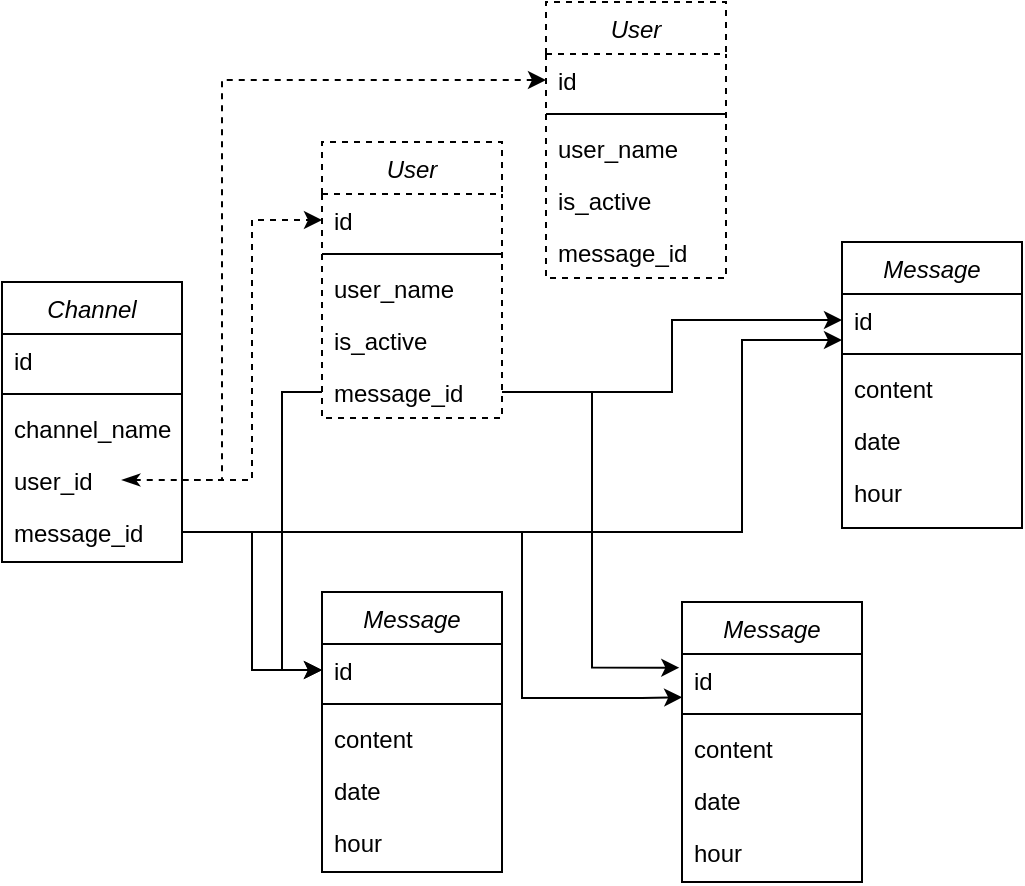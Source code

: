 <mxfile version="22.1.2" type="device">
  <diagram id="23iRSUPoRavnBvh4doch" name="Page-1">
    <mxGraphModel dx="1795" dy="561" grid="1" gridSize="10" guides="1" tooltips="1" connect="1" arrows="1" fold="1" page="1" pageScale="1" pageWidth="827" pageHeight="1169" math="0" shadow="0">
      <root>
        <mxCell id="0" />
        <mxCell id="1" parent="0" />
        <mxCell id="25" value="Channel" style="swimlane;fontStyle=2;align=center;verticalAlign=top;childLayout=stackLayout;horizontal=1;startSize=26;horizontalStack=0;resizeParent=1;resizeLast=0;collapsible=1;marginBottom=0;rounded=0;shadow=0;strokeWidth=1;" parent="1" vertex="1">
          <mxGeometry x="-730" y="290" width="90" height="140" as="geometry">
            <mxRectangle x="230" y="140" width="160" height="26" as="alternateBounds" />
          </mxGeometry>
        </mxCell>
        <mxCell id="26" value="id" style="text;align=left;verticalAlign=top;spacingLeft=4;spacingRight=4;overflow=hidden;rotatable=0;points=[[0,0.5],[1,0.5]];portConstraint=eastwest;" parent="25" vertex="1">
          <mxGeometry y="26" width="90" height="26" as="geometry" />
        </mxCell>
        <mxCell id="27" value="" style="line;html=1;strokeWidth=1;align=left;verticalAlign=middle;spacingTop=-1;spacingLeft=3;spacingRight=3;rotatable=0;labelPosition=right;points=[];portConstraint=eastwest;" parent="25" vertex="1">
          <mxGeometry y="52" width="90" height="8" as="geometry" />
        </mxCell>
        <mxCell id="28" value="channel_name" style="text;align=left;verticalAlign=top;spacingLeft=4;spacingRight=4;overflow=hidden;rotatable=0;points=[[0,0.5],[1,0.5]];portConstraint=eastwest;fontStyle=0" parent="25" vertex="1">
          <mxGeometry y="60" width="90" height="26" as="geometry" />
        </mxCell>
        <mxCell id="jBHavIyfg3mKetd-m4gy-39" value="user_id" style="text;align=left;verticalAlign=top;spacingLeft=4;spacingRight=4;overflow=hidden;rotatable=0;points=[[0,0.5],[1,0.5]];portConstraint=eastwest;fontStyle=0" vertex="1" parent="25">
          <mxGeometry y="86" width="90" height="26" as="geometry" />
        </mxCell>
        <mxCell id="jBHavIyfg3mKetd-m4gy-40" value="message_id" style="text;align=left;verticalAlign=top;spacingLeft=4;spacingRight=4;overflow=hidden;rotatable=0;points=[[0,0.5],[1,0.5]];portConstraint=eastwest;fontStyle=0" vertex="1" parent="25">
          <mxGeometry y="112" width="90" height="26" as="geometry" />
        </mxCell>
        <mxCell id="29" value="User" style="swimlane;fontStyle=2;align=center;verticalAlign=top;childLayout=stackLayout;horizontal=1;startSize=26;horizontalStack=0;resizeParent=1;resizeLast=0;collapsible=1;marginBottom=0;rounded=0;shadow=0;strokeWidth=1;dashed=1;" parent="1" vertex="1">
          <mxGeometry x="-570" y="220" width="90" height="138" as="geometry">
            <mxRectangle x="230" y="140" width="160" height="26" as="alternateBounds" />
          </mxGeometry>
        </mxCell>
        <mxCell id="30" value="id" style="text;align=left;verticalAlign=top;spacingLeft=4;spacingRight=4;overflow=hidden;rotatable=0;points=[[0,0.5],[1,0.5]];portConstraint=eastwest;" parent="29" vertex="1">
          <mxGeometry y="26" width="90" height="26" as="geometry" />
        </mxCell>
        <mxCell id="31" value="" style="line;html=1;strokeWidth=1;align=left;verticalAlign=middle;spacingTop=-1;spacingLeft=3;spacingRight=3;rotatable=0;labelPosition=right;points=[];portConstraint=eastwest;" parent="29" vertex="1">
          <mxGeometry y="52" width="90" height="8" as="geometry" />
        </mxCell>
        <mxCell id="32" value="user_name" style="text;align=left;verticalAlign=top;spacingLeft=4;spacingRight=4;overflow=hidden;rotatable=0;points=[[0,0.5],[1,0.5]];portConstraint=eastwest;fontStyle=0" parent="29" vertex="1">
          <mxGeometry y="60" width="90" height="26" as="geometry" />
        </mxCell>
        <mxCell id="33" value="is_active" style="text;align=left;verticalAlign=top;spacingLeft=4;spacingRight=4;overflow=hidden;rotatable=0;points=[[0,0.5],[1,0.5]];portConstraint=eastwest;fontStyle=0" parent="29" vertex="1">
          <mxGeometry y="86" width="90" height="26" as="geometry" />
        </mxCell>
        <mxCell id="jBHavIyfg3mKetd-m4gy-150" value="message_id" style="text;align=left;verticalAlign=top;spacingLeft=4;spacingRight=4;overflow=hidden;rotatable=0;points=[[0,0.5],[1,0.5]];portConstraint=eastwest;fontStyle=0" vertex="1" parent="29">
          <mxGeometry y="112" width="90" height="26" as="geometry" />
        </mxCell>
        <mxCell id="34" value="Message" style="swimlane;fontStyle=2;align=center;verticalAlign=top;childLayout=stackLayout;horizontal=1;startSize=26;horizontalStack=0;resizeParent=1;resizeLast=0;collapsible=1;marginBottom=0;rounded=0;shadow=0;strokeWidth=1;" parent="1" vertex="1">
          <mxGeometry x="-390" y="450" width="90" height="140" as="geometry">
            <mxRectangle x="230" y="140" width="160" height="26" as="alternateBounds" />
          </mxGeometry>
        </mxCell>
        <mxCell id="35" value="id" style="text;align=left;verticalAlign=top;spacingLeft=4;spacingRight=4;overflow=hidden;rotatable=0;points=[[0,0.5],[1,0.5]];portConstraint=eastwest;" parent="34" vertex="1">
          <mxGeometry y="26" width="90" height="26" as="geometry" />
        </mxCell>
        <mxCell id="36" value="" style="line;html=1;strokeWidth=1;align=left;verticalAlign=middle;spacingTop=-1;spacingLeft=3;spacingRight=3;rotatable=0;labelPosition=right;points=[];portConstraint=eastwest;" parent="34" vertex="1">
          <mxGeometry y="52" width="90" height="8" as="geometry" />
        </mxCell>
        <mxCell id="37" value="content" style="text;align=left;verticalAlign=top;spacingLeft=4;spacingRight=4;overflow=hidden;rotatable=0;points=[[0,0.5],[1,0.5]];portConstraint=eastwest;fontStyle=0" parent="34" vertex="1">
          <mxGeometry y="60" width="90" height="26" as="geometry" />
        </mxCell>
        <mxCell id="38" value="date" style="text;align=left;verticalAlign=top;spacingLeft=4;spacingRight=4;overflow=hidden;rotatable=0;points=[[0,0.5],[1,0.5]];portConstraint=eastwest;fontStyle=0" parent="34" vertex="1">
          <mxGeometry y="86" width="90" height="26" as="geometry" />
        </mxCell>
        <mxCell id="39" value="hour" style="text;align=left;verticalAlign=top;spacingLeft=4;spacingRight=4;overflow=hidden;rotatable=0;points=[[0,0.5],[1,0.5]];portConstraint=eastwest;fontStyle=0" parent="34" vertex="1">
          <mxGeometry y="112" width="90" height="26" as="geometry" />
        </mxCell>
        <mxCell id="jBHavIyfg3mKetd-m4gy-65" value="Message" style="swimlane;fontStyle=2;align=center;verticalAlign=top;childLayout=stackLayout;horizontal=1;startSize=26;horizontalStack=0;resizeParent=1;resizeLast=0;collapsible=1;marginBottom=0;rounded=0;shadow=0;strokeWidth=1;" vertex="1" parent="1">
          <mxGeometry x="-570" y="445" width="90" height="140" as="geometry">
            <mxRectangle x="230" y="140" width="160" height="26" as="alternateBounds" />
          </mxGeometry>
        </mxCell>
        <mxCell id="jBHavIyfg3mKetd-m4gy-66" value="id" style="text;align=left;verticalAlign=top;spacingLeft=4;spacingRight=4;overflow=hidden;rotatable=0;points=[[0,0.5],[1,0.5]];portConstraint=eastwest;" vertex="1" parent="jBHavIyfg3mKetd-m4gy-65">
          <mxGeometry y="26" width="90" height="26" as="geometry" />
        </mxCell>
        <mxCell id="jBHavIyfg3mKetd-m4gy-67" value="" style="line;html=1;strokeWidth=1;align=left;verticalAlign=middle;spacingTop=-1;spacingLeft=3;spacingRight=3;rotatable=0;labelPosition=right;points=[];portConstraint=eastwest;" vertex="1" parent="jBHavIyfg3mKetd-m4gy-65">
          <mxGeometry y="52" width="90" height="8" as="geometry" />
        </mxCell>
        <mxCell id="jBHavIyfg3mKetd-m4gy-68" value="content" style="text;align=left;verticalAlign=top;spacingLeft=4;spacingRight=4;overflow=hidden;rotatable=0;points=[[0,0.5],[1,0.5]];portConstraint=eastwest;fontStyle=0" vertex="1" parent="jBHavIyfg3mKetd-m4gy-65">
          <mxGeometry y="60" width="90" height="26" as="geometry" />
        </mxCell>
        <mxCell id="jBHavIyfg3mKetd-m4gy-69" value="date" style="text;align=left;verticalAlign=top;spacingLeft=4;spacingRight=4;overflow=hidden;rotatable=0;points=[[0,0.5],[1,0.5]];portConstraint=eastwest;fontStyle=0" vertex="1" parent="jBHavIyfg3mKetd-m4gy-65">
          <mxGeometry y="86" width="90" height="26" as="geometry" />
        </mxCell>
        <mxCell id="jBHavIyfg3mKetd-m4gy-70" value="hour" style="text;align=left;verticalAlign=top;spacingLeft=4;spacingRight=4;overflow=hidden;rotatable=0;points=[[0,0.5],[1,0.5]];portConstraint=eastwest;fontStyle=0" vertex="1" parent="jBHavIyfg3mKetd-m4gy-65">
          <mxGeometry y="112" width="90" height="26" as="geometry" />
        </mxCell>
        <mxCell id="jBHavIyfg3mKetd-m4gy-71" value="Message" style="swimlane;fontStyle=2;align=center;verticalAlign=top;childLayout=stackLayout;horizontal=1;startSize=26;horizontalStack=0;resizeParent=1;resizeLast=0;collapsible=1;marginBottom=0;rounded=0;shadow=0;strokeWidth=1;" vertex="1" parent="1">
          <mxGeometry x="-310" y="270" width="90" height="143" as="geometry">
            <mxRectangle x="230" y="140" width="160" height="26" as="alternateBounds" />
          </mxGeometry>
        </mxCell>
        <mxCell id="jBHavIyfg3mKetd-m4gy-72" value="id" style="text;align=left;verticalAlign=top;spacingLeft=4;spacingRight=4;overflow=hidden;rotatable=0;points=[[0,0.5],[1,0.5]];portConstraint=eastwest;" vertex="1" parent="jBHavIyfg3mKetd-m4gy-71">
          <mxGeometry y="26" width="90" height="26" as="geometry" />
        </mxCell>
        <mxCell id="jBHavIyfg3mKetd-m4gy-73" value="" style="line;html=1;strokeWidth=1;align=left;verticalAlign=middle;spacingTop=-1;spacingLeft=3;spacingRight=3;rotatable=0;labelPosition=right;points=[];portConstraint=eastwest;" vertex="1" parent="jBHavIyfg3mKetd-m4gy-71">
          <mxGeometry y="52" width="90" height="8" as="geometry" />
        </mxCell>
        <mxCell id="jBHavIyfg3mKetd-m4gy-74" value="content" style="text;align=left;verticalAlign=top;spacingLeft=4;spacingRight=4;overflow=hidden;rotatable=0;points=[[0,0.5],[1,0.5]];portConstraint=eastwest;fontStyle=0" vertex="1" parent="jBHavIyfg3mKetd-m4gy-71">
          <mxGeometry y="60" width="90" height="26" as="geometry" />
        </mxCell>
        <mxCell id="jBHavIyfg3mKetd-m4gy-75" value="date" style="text;align=left;verticalAlign=top;spacingLeft=4;spacingRight=4;overflow=hidden;rotatable=0;points=[[0,0.5],[1,0.5]];portConstraint=eastwest;fontStyle=0" vertex="1" parent="jBHavIyfg3mKetd-m4gy-71">
          <mxGeometry y="86" width="90" height="26" as="geometry" />
        </mxCell>
        <mxCell id="jBHavIyfg3mKetd-m4gy-76" value="hour" style="text;align=left;verticalAlign=top;spacingLeft=4;spacingRight=4;overflow=hidden;rotatable=0;points=[[0,0.5],[1,0.5]];portConstraint=eastwest;fontStyle=0" vertex="1" parent="jBHavIyfg3mKetd-m4gy-71">
          <mxGeometry y="112" width="90" height="26" as="geometry" />
        </mxCell>
        <mxCell id="jBHavIyfg3mKetd-m4gy-110" value="User" style="swimlane;fontStyle=2;align=center;verticalAlign=top;childLayout=stackLayout;horizontal=1;startSize=26;horizontalStack=0;resizeParent=1;resizeLast=0;collapsible=1;marginBottom=0;rounded=0;shadow=0;strokeWidth=1;dashed=1;" vertex="1" parent="1">
          <mxGeometry x="-458" y="150" width="90" height="138" as="geometry">
            <mxRectangle x="230" y="140" width="160" height="26" as="alternateBounds" />
          </mxGeometry>
        </mxCell>
        <mxCell id="jBHavIyfg3mKetd-m4gy-111" value="id" style="text;align=left;verticalAlign=top;spacingLeft=4;spacingRight=4;overflow=hidden;rotatable=0;points=[[0,0.5],[1,0.5]];portConstraint=eastwest;" vertex="1" parent="jBHavIyfg3mKetd-m4gy-110">
          <mxGeometry y="26" width="90" height="26" as="geometry" />
        </mxCell>
        <mxCell id="jBHavIyfg3mKetd-m4gy-112" value="" style="line;html=1;strokeWidth=1;align=left;verticalAlign=middle;spacingTop=-1;spacingLeft=3;spacingRight=3;rotatable=0;labelPosition=right;points=[];portConstraint=eastwest;" vertex="1" parent="jBHavIyfg3mKetd-m4gy-110">
          <mxGeometry y="52" width="90" height="8" as="geometry" />
        </mxCell>
        <mxCell id="jBHavIyfg3mKetd-m4gy-113" value="user_name" style="text;align=left;verticalAlign=top;spacingLeft=4;spacingRight=4;overflow=hidden;rotatable=0;points=[[0,0.5],[1,0.5]];portConstraint=eastwest;fontStyle=0" vertex="1" parent="jBHavIyfg3mKetd-m4gy-110">
          <mxGeometry y="60" width="90" height="26" as="geometry" />
        </mxCell>
        <mxCell id="jBHavIyfg3mKetd-m4gy-114" value="is_active" style="text;align=left;verticalAlign=top;spacingLeft=4;spacingRight=4;overflow=hidden;rotatable=0;points=[[0,0.5],[1,0.5]];portConstraint=eastwest;fontStyle=0" vertex="1" parent="jBHavIyfg3mKetd-m4gy-110">
          <mxGeometry y="86" width="90" height="26" as="geometry" />
        </mxCell>
        <mxCell id="jBHavIyfg3mKetd-m4gy-151" value="message_id" style="text;align=left;verticalAlign=top;spacingLeft=4;spacingRight=4;overflow=hidden;rotatable=0;points=[[0,0.5],[1,0.5]];portConstraint=eastwest;fontStyle=0" vertex="1" parent="jBHavIyfg3mKetd-m4gy-110">
          <mxGeometry y="112" width="90" height="26" as="geometry" />
        </mxCell>
        <mxCell id="jBHavIyfg3mKetd-m4gy-144" style="edgeStyle=orthogonalEdgeStyle;rounded=0;orthogonalLoop=1;jettySize=auto;html=1;entryX=0;entryY=0.5;entryDx=0;entryDy=0;dashed=1;" edge="1" parent="1" source="jBHavIyfg3mKetd-m4gy-39" target="30">
          <mxGeometry relative="1" as="geometry" />
        </mxCell>
        <mxCell id="jBHavIyfg3mKetd-m4gy-145" style="edgeStyle=orthogonalEdgeStyle;rounded=0;orthogonalLoop=1;jettySize=auto;html=1;entryX=0;entryY=0.5;entryDx=0;entryDy=0;dashed=1;startArrow=classicThin;startFill=1;" edge="1" parent="1" target="jBHavIyfg3mKetd-m4gy-111">
          <mxGeometry relative="1" as="geometry">
            <mxPoint x="-670" y="389" as="sourcePoint" />
            <Array as="points">
              <mxPoint x="-620" y="389" />
              <mxPoint x="-620" y="189" />
            </Array>
          </mxGeometry>
        </mxCell>
        <mxCell id="jBHavIyfg3mKetd-m4gy-147" style="edgeStyle=orthogonalEdgeStyle;rounded=0;orthogonalLoop=1;jettySize=auto;html=1;exitX=1;exitY=0.5;exitDx=0;exitDy=0;" edge="1" parent="1" source="jBHavIyfg3mKetd-m4gy-40" target="jBHavIyfg3mKetd-m4gy-66">
          <mxGeometry relative="1" as="geometry" />
        </mxCell>
        <mxCell id="jBHavIyfg3mKetd-m4gy-148" style="edgeStyle=orthogonalEdgeStyle;rounded=0;orthogonalLoop=1;jettySize=auto;html=1;exitX=1;exitY=0.5;exitDx=0;exitDy=0;entryX=0.001;entryY=0.832;entryDx=0;entryDy=0;entryPerimeter=0;" edge="1" parent="1" source="jBHavIyfg3mKetd-m4gy-40" target="35">
          <mxGeometry relative="1" as="geometry">
            <mxPoint x="-410" y="490" as="targetPoint" />
            <Array as="points">
              <mxPoint x="-470" y="415" />
              <mxPoint x="-470" y="498" />
              <mxPoint x="-410" y="498" />
            </Array>
          </mxGeometry>
        </mxCell>
        <mxCell id="jBHavIyfg3mKetd-m4gy-149" style="edgeStyle=orthogonalEdgeStyle;rounded=0;orthogonalLoop=1;jettySize=auto;html=1;entryX=0;entryY=0.923;entryDx=0;entryDy=0;entryPerimeter=0;" edge="1" parent="1" source="jBHavIyfg3mKetd-m4gy-40" target="jBHavIyfg3mKetd-m4gy-72">
          <mxGeometry relative="1" as="geometry">
            <mxPoint x="-360" y="320" as="targetPoint" />
            <Array as="points">
              <mxPoint x="-360" y="415" />
              <mxPoint x="-360" y="319" />
              <mxPoint x="-310" y="319" />
            </Array>
          </mxGeometry>
        </mxCell>
        <mxCell id="jBHavIyfg3mKetd-m4gy-152" style="edgeStyle=orthogonalEdgeStyle;rounded=0;orthogonalLoop=1;jettySize=auto;html=1;exitX=1;exitY=0.5;exitDx=0;exitDy=0;entryX=-0.015;entryY=0.263;entryDx=0;entryDy=0;entryPerimeter=0;" edge="1" parent="1" source="jBHavIyfg3mKetd-m4gy-150" target="35">
          <mxGeometry relative="1" as="geometry">
            <mxPoint x="-420" y="470" as="targetPoint" />
          </mxGeometry>
        </mxCell>
        <mxCell id="jBHavIyfg3mKetd-m4gy-153" style="edgeStyle=orthogonalEdgeStyle;rounded=0;orthogonalLoop=1;jettySize=auto;html=1;exitX=1;exitY=0.5;exitDx=0;exitDy=0;entryX=0;entryY=0.5;entryDx=0;entryDy=0;" edge="1" parent="1" source="jBHavIyfg3mKetd-m4gy-150" target="jBHavIyfg3mKetd-m4gy-72">
          <mxGeometry relative="1" as="geometry" />
        </mxCell>
        <mxCell id="jBHavIyfg3mKetd-m4gy-154" style="edgeStyle=orthogonalEdgeStyle;rounded=0;orthogonalLoop=1;jettySize=auto;html=1;exitX=0;exitY=0.5;exitDx=0;exitDy=0;entryX=0;entryY=0.5;entryDx=0;entryDy=0;" edge="1" parent="1" source="jBHavIyfg3mKetd-m4gy-150" target="jBHavIyfg3mKetd-m4gy-66">
          <mxGeometry relative="1" as="geometry" />
        </mxCell>
      </root>
    </mxGraphModel>
  </diagram>
</mxfile>
